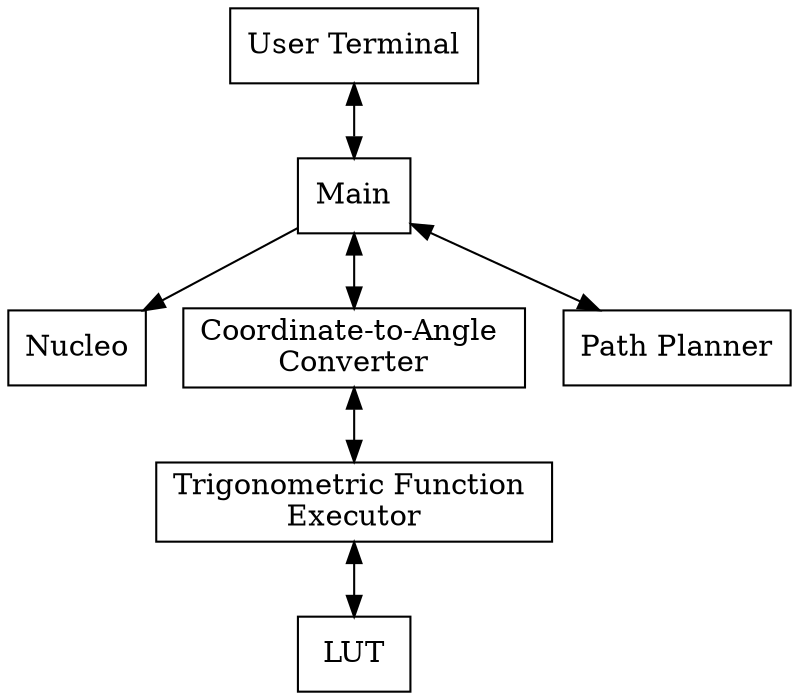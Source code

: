 digraph software_flowchart {
    concentrate=true
    node [shape=box] {
        terminal [label="User Terminal"]
        nucleo [label="Nucleo"]
        main [label="Main"]
        coordinate_angle_converter [label="Coordinate-to-Angle \nConverter"]
        trig_executor [label="Trigonometric Function \nExecutor"]
        path_planner [label="Path Planner"]
        lut [label="LUT"]
    }

    terminal -> main;
    main -> {coordinate_angle_converter, path_planner, terminal} [dir=both];
    main -> nucleo;

    coordinate_angle_converter -> trig_executor [dir=both];
    trig_executor -> lut [dir=both];
}